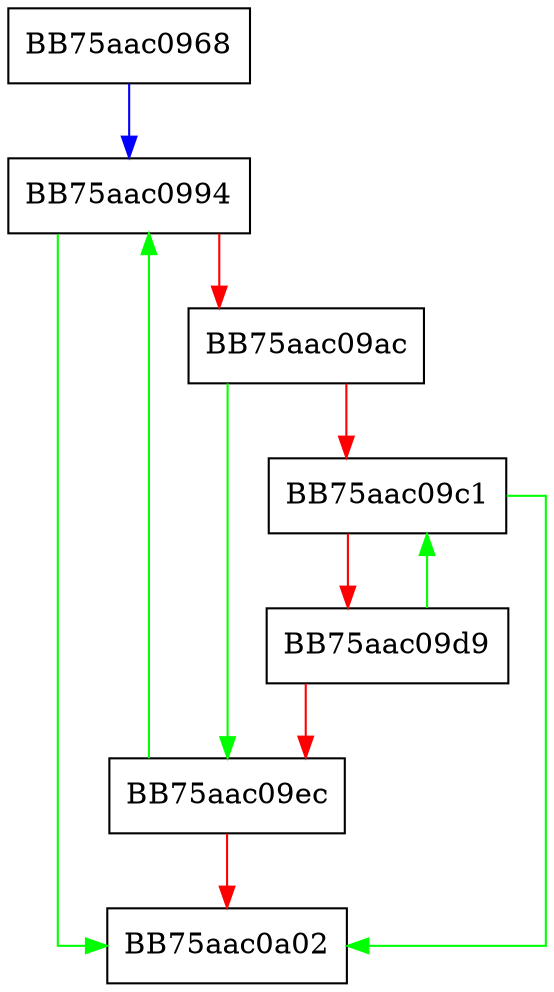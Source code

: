 digraph Reset {
  node [shape="box"];
  graph [splines=ortho];
  BB75aac0968 -> BB75aac0994 [color="blue"];
  BB75aac0994 -> BB75aac0a02 [color="green"];
  BB75aac0994 -> BB75aac09ac [color="red"];
  BB75aac09ac -> BB75aac09ec [color="green"];
  BB75aac09ac -> BB75aac09c1 [color="red"];
  BB75aac09c1 -> BB75aac0a02 [color="green"];
  BB75aac09c1 -> BB75aac09d9 [color="red"];
  BB75aac09d9 -> BB75aac09c1 [color="green"];
  BB75aac09d9 -> BB75aac09ec [color="red"];
  BB75aac09ec -> BB75aac0994 [color="green"];
  BB75aac09ec -> BB75aac0a02 [color="red"];
}